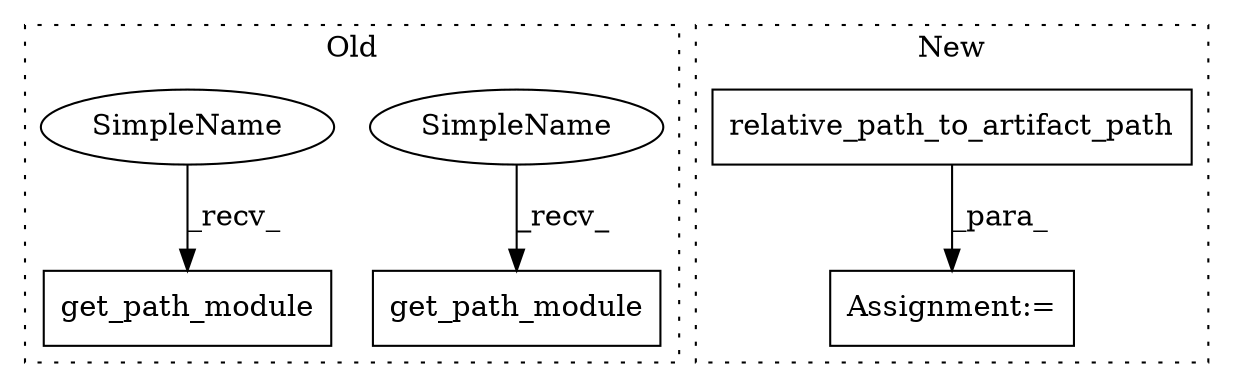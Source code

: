 digraph G {
subgraph cluster0 {
1 [label="get_path_module" a="32" s="3067" l="17" shape="box"];
3 [label="get_path_module" a="32" s="3324" l="17" shape="box"];
5 [label="SimpleName" a="42" s="3319" l="4" shape="ellipse"];
6 [label="SimpleName" a="42" s="3062" l="4" shape="ellipse"];
label = "Old";
style="dotted";
}
subgraph cluster1 {
2 [label="relative_path_to_artifact_path" a="32" s="3545,3584" l="31,1" shape="box"];
4 [label="Assignment:=" a="7" s="3544" l="1" shape="box"];
label = "New";
style="dotted";
}
2 -> 4 [label="_para_"];
5 -> 3 [label="_recv_"];
6 -> 1 [label="_recv_"];
}